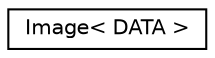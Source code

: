 digraph "Graphical Class Hierarchy"
{
 // LATEX_PDF_SIZE
  edge [fontname="Helvetica",fontsize="10",labelfontname="Helvetica",labelfontsize="10"];
  node [fontname="Helvetica",fontsize="10",shape=record];
  rankdir="LR";
  Node0 [label="Image\< DATA \>",height=0.2,width=0.4,color="black", fillcolor="white", style="filled",URL="$classImage.html",tooltip="Class for representing and manipulating images."];
}
